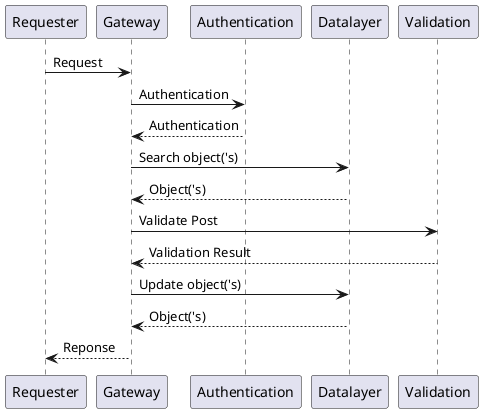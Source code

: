 @startuml
Requester -> Gateway: Request
Gateway -> Authentication  : Authentication
Authentication --> Gateway  : Authentication
Gateway -> Datalayer : Search object('s)
Datalayer --> Gateway: Object('s)
Gateway -> Validation : Validate Post
Validation --> Gateway: Validation Result
Gateway -> Datalayer : Update object('s)
Datalayer --> Gateway: Object('s)
Gateway --> Requester: Reponse
@enduml